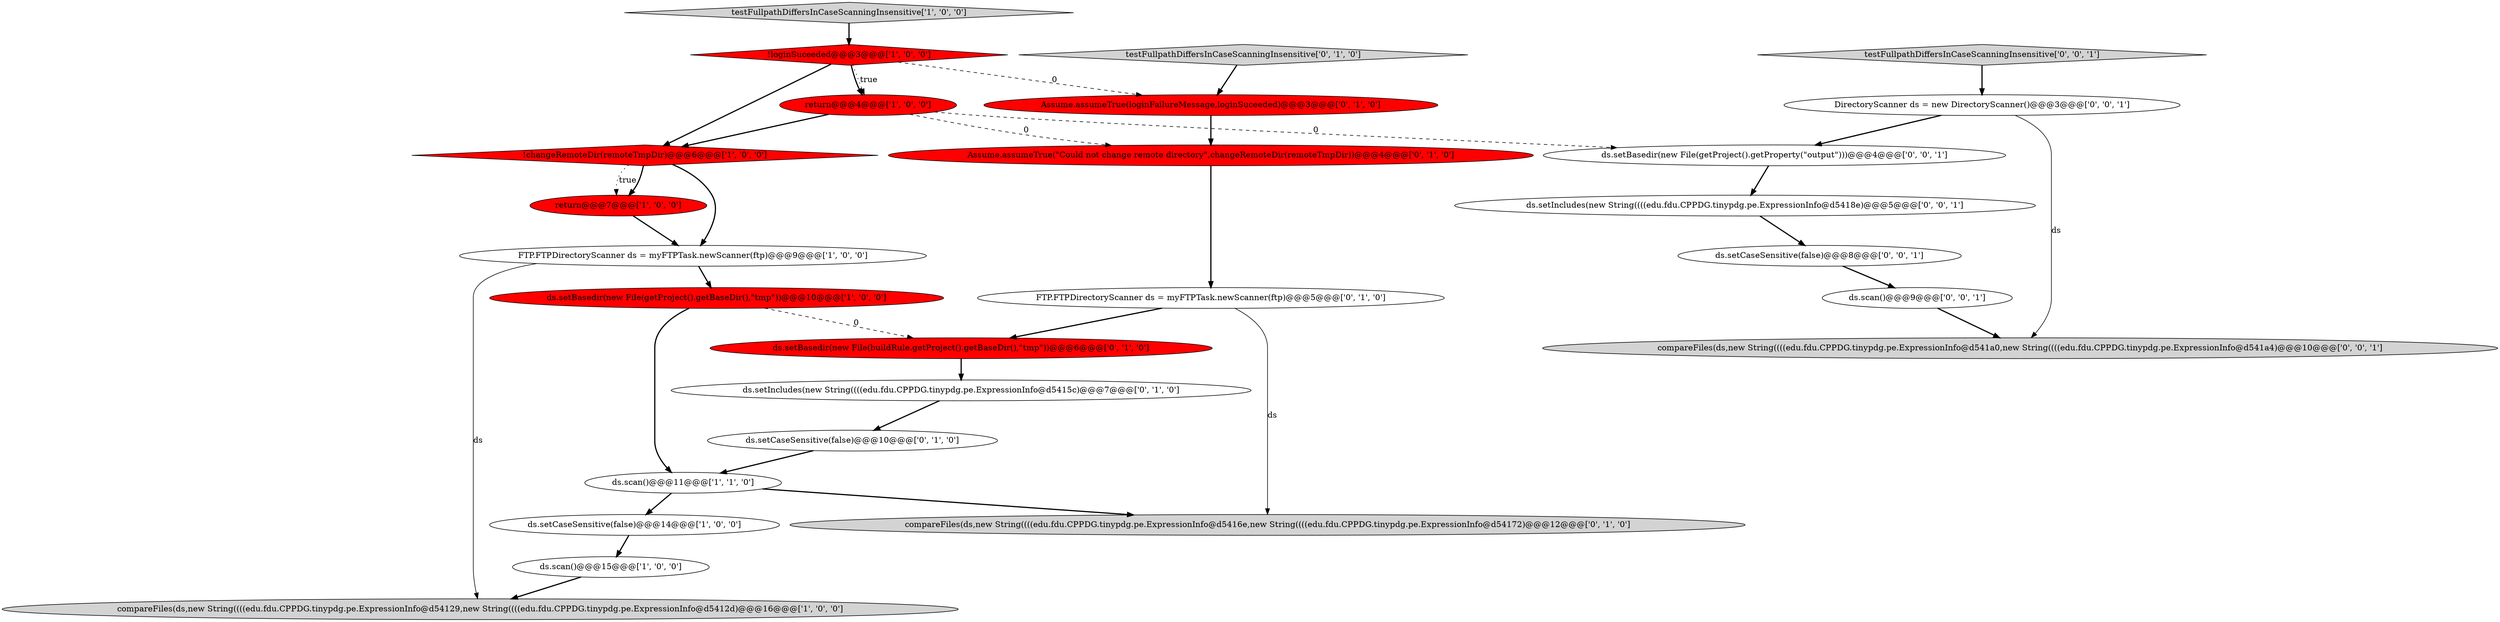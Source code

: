 digraph {
8 [style = filled, label = "testFullpathDiffersInCaseScanningInsensitive['1', '0', '0']", fillcolor = lightgray, shape = diamond image = "AAA0AAABBB1BBB"];
25 [style = filled, label = "ds.scan()@@@9@@@['0', '0', '1']", fillcolor = white, shape = ellipse image = "AAA0AAABBB3BBB"];
5 [style = filled, label = "FTP.FTPDirectoryScanner ds = myFTPTask.newScanner(ftp)@@@9@@@['1', '0', '0']", fillcolor = white, shape = ellipse image = "AAA0AAABBB1BBB"];
11 [style = filled, label = "ds.setIncludes(new String((((edu.fdu.CPPDG.tinypdg.pe.ExpressionInfo@d5415c)@@@7@@@['0', '1', '0']", fillcolor = white, shape = ellipse image = "AAA0AAABBB2BBB"];
0 [style = filled, label = "compareFiles(ds,new String((((edu.fdu.CPPDG.tinypdg.pe.ExpressionInfo@d54129,new String((((edu.fdu.CPPDG.tinypdg.pe.ExpressionInfo@d5412d)@@@16@@@['1', '0', '0']", fillcolor = lightgray, shape = ellipse image = "AAA0AAABBB1BBB"];
4 [style = filled, label = "ds.scan()@@@11@@@['1', '1', '0']", fillcolor = white, shape = ellipse image = "AAA0AAABBB1BBB"];
22 [style = filled, label = "ds.setBasedir(new File(getProject().getProperty(\"output\")))@@@4@@@['0', '0', '1']", fillcolor = white, shape = ellipse image = "AAA0AAABBB3BBB"];
2 [style = filled, label = "ds.scan()@@@15@@@['1', '0', '0']", fillcolor = white, shape = ellipse image = "AAA0AAABBB1BBB"];
12 [style = filled, label = "FTP.FTPDirectoryScanner ds = myFTPTask.newScanner(ftp)@@@5@@@['0', '1', '0']", fillcolor = white, shape = ellipse image = "AAA0AAABBB2BBB"];
24 [style = filled, label = "ds.setCaseSensitive(false)@@@8@@@['0', '0', '1']", fillcolor = white, shape = ellipse image = "AAA0AAABBB3BBB"];
21 [style = filled, label = "DirectoryScanner ds = new DirectoryScanner()@@@3@@@['0', '0', '1']", fillcolor = white, shape = ellipse image = "AAA0AAABBB3BBB"];
15 [style = filled, label = "compareFiles(ds,new String((((edu.fdu.CPPDG.tinypdg.pe.ExpressionInfo@d5416e,new String((((edu.fdu.CPPDG.tinypdg.pe.ExpressionInfo@d54172)@@@12@@@['0', '1', '0']", fillcolor = lightgray, shape = ellipse image = "AAA0AAABBB2BBB"];
9 [style = filled, label = "!loginSuceeded@@@3@@@['1', '0', '0']", fillcolor = red, shape = diamond image = "AAA1AAABBB1BBB"];
6 [style = filled, label = "ds.setBasedir(new File(getProject().getBaseDir(),\"tmp\"))@@@10@@@['1', '0', '0']", fillcolor = red, shape = ellipse image = "AAA1AAABBB1BBB"];
23 [style = filled, label = "ds.setIncludes(new String((((edu.fdu.CPPDG.tinypdg.pe.ExpressionInfo@d5418e)@@@5@@@['0', '0', '1']", fillcolor = white, shape = ellipse image = "AAA0AAABBB3BBB"];
17 [style = filled, label = "Assume.assumeTrue(loginFailureMessage,loginSuceeded)@@@3@@@['0', '1', '0']", fillcolor = red, shape = ellipse image = "AAA1AAABBB2BBB"];
13 [style = filled, label = "ds.setCaseSensitive(false)@@@10@@@['0', '1', '0']", fillcolor = white, shape = ellipse image = "AAA0AAABBB2BBB"];
16 [style = filled, label = "testFullpathDiffersInCaseScanningInsensitive['0', '1', '0']", fillcolor = lightgray, shape = diamond image = "AAA0AAABBB2BBB"];
7 [style = filled, label = "!changeRemoteDir(remoteTmpDir)@@@6@@@['1', '0', '0']", fillcolor = red, shape = diamond image = "AAA1AAABBB1BBB"];
18 [style = filled, label = "ds.setBasedir(new File(buildRule.getProject().getBaseDir(),\"tmp\"))@@@6@@@['0', '1', '0']", fillcolor = red, shape = ellipse image = "AAA1AAABBB2BBB"];
19 [style = filled, label = "compareFiles(ds,new String((((edu.fdu.CPPDG.tinypdg.pe.ExpressionInfo@d541a0,new String((((edu.fdu.CPPDG.tinypdg.pe.ExpressionInfo@d541a4)@@@10@@@['0', '0', '1']", fillcolor = lightgray, shape = ellipse image = "AAA0AAABBB3BBB"];
14 [style = filled, label = "Assume.assumeTrue(\"Could not change remote directory\",changeRemoteDir(remoteTmpDir))@@@4@@@['0', '1', '0']", fillcolor = red, shape = ellipse image = "AAA1AAABBB2BBB"];
10 [style = filled, label = "return@@@7@@@['1', '0', '0']", fillcolor = red, shape = ellipse image = "AAA1AAABBB1BBB"];
1 [style = filled, label = "return@@@4@@@['1', '0', '0']", fillcolor = red, shape = ellipse image = "AAA1AAABBB1BBB"];
3 [style = filled, label = "ds.setCaseSensitive(false)@@@14@@@['1', '0', '0']", fillcolor = white, shape = ellipse image = "AAA0AAABBB1BBB"];
20 [style = filled, label = "testFullpathDiffersInCaseScanningInsensitive['0', '0', '1']", fillcolor = lightgray, shape = diamond image = "AAA0AAABBB3BBB"];
4->3 [style = bold, label=""];
7->10 [style = dotted, label="true"];
1->14 [style = dashed, label="0"];
7->10 [style = bold, label=""];
18->11 [style = bold, label=""];
4->15 [style = bold, label=""];
16->17 [style = bold, label=""];
9->7 [style = bold, label=""];
1->7 [style = bold, label=""];
22->23 [style = bold, label=""];
1->22 [style = dashed, label="0"];
6->18 [style = dashed, label="0"];
20->21 [style = bold, label=""];
6->4 [style = bold, label=""];
5->0 [style = solid, label="ds"];
7->5 [style = bold, label=""];
2->0 [style = bold, label=""];
23->24 [style = bold, label=""];
10->5 [style = bold, label=""];
5->6 [style = bold, label=""];
3->2 [style = bold, label=""];
17->14 [style = bold, label=""];
21->22 [style = bold, label=""];
24->25 [style = bold, label=""];
9->17 [style = dashed, label="0"];
14->12 [style = bold, label=""];
11->13 [style = bold, label=""];
21->19 [style = solid, label="ds"];
12->18 [style = bold, label=""];
8->9 [style = bold, label=""];
9->1 [style = dotted, label="true"];
25->19 [style = bold, label=""];
12->15 [style = solid, label="ds"];
9->1 [style = bold, label=""];
13->4 [style = bold, label=""];
}
